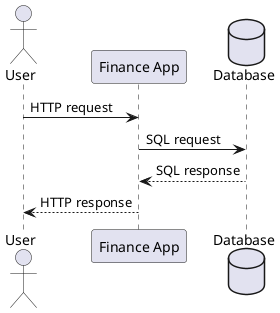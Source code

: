 @startuml sequencedemo
actor User as Foo
participant "Finance App" as Foo2
database Database as Foo3
Foo -> Foo2: HTTP request
Foo2 -> Foo3: SQL request
Foo3 --> Foo2: SQL response
Foo2 --> Foo: HTTP response
@enduml



